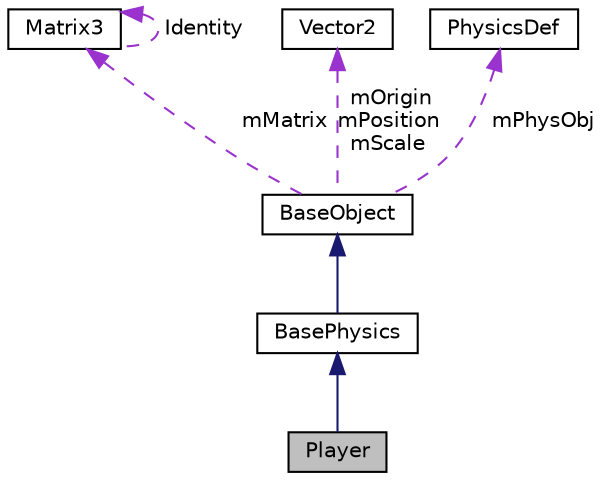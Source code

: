 digraph G
{
  edge [fontname="Helvetica",fontsize="10",labelfontname="Helvetica",labelfontsize="10"];
  node [fontname="Helvetica",fontsize="10",shape=record];
  Node1 [label="Player",height=0.2,width=0.4,color="black", fillcolor="grey75", style="filled" fontcolor="black"];
  Node2 -> Node1 [dir="back",color="midnightblue",fontsize="10",style="solid",fontname="Helvetica"];
  Node2 [label="BasePhysics",height=0.2,width=0.4,color="black", fillcolor="white", style="filled",URL="$class_base_physics.html"];
  Node3 -> Node2 [dir="back",color="midnightblue",fontsize="10",style="solid",fontname="Helvetica"];
  Node3 [label="BaseObject",height=0.2,width=0.4,color="black", fillcolor="white", style="filled",URL="$class_base_object.html"];
  Node4 -> Node3 [dir="back",color="darkorchid3",fontsize="10",style="dashed",label=" mMatrix" ,fontname="Helvetica"];
  Node4 [label="Matrix3",height=0.2,width=0.4,color="black", fillcolor="white", style="filled",URL="$class_matrix3.html",tooltip="Utility class to manipulate 3x3 matrices of floats."];
  Node4 -> Node4 [dir="back",color="darkorchid3",fontsize="10",style="dashed",label=" Identity" ,fontname="Helvetica"];
  Node5 -> Node3 [dir="back",color="darkorchid3",fontsize="10",style="dashed",label=" mOrigin\nmPosition\nmScale" ,fontname="Helvetica"];
  Node5 [label="Vector2",height=0.2,width=0.4,color="black", fillcolor="white", style="filled",URL="$class_vector2.html"];
  Node6 -> Node3 [dir="back",color="darkorchid3",fontsize="10",style="dashed",label=" mPhysObj" ,fontname="Helvetica"];
  Node6 [label="PhysicsDef",height=0.2,width=0.4,color="black", fillcolor="white", style="filled",URL="$class_physics_def.html"];
}
